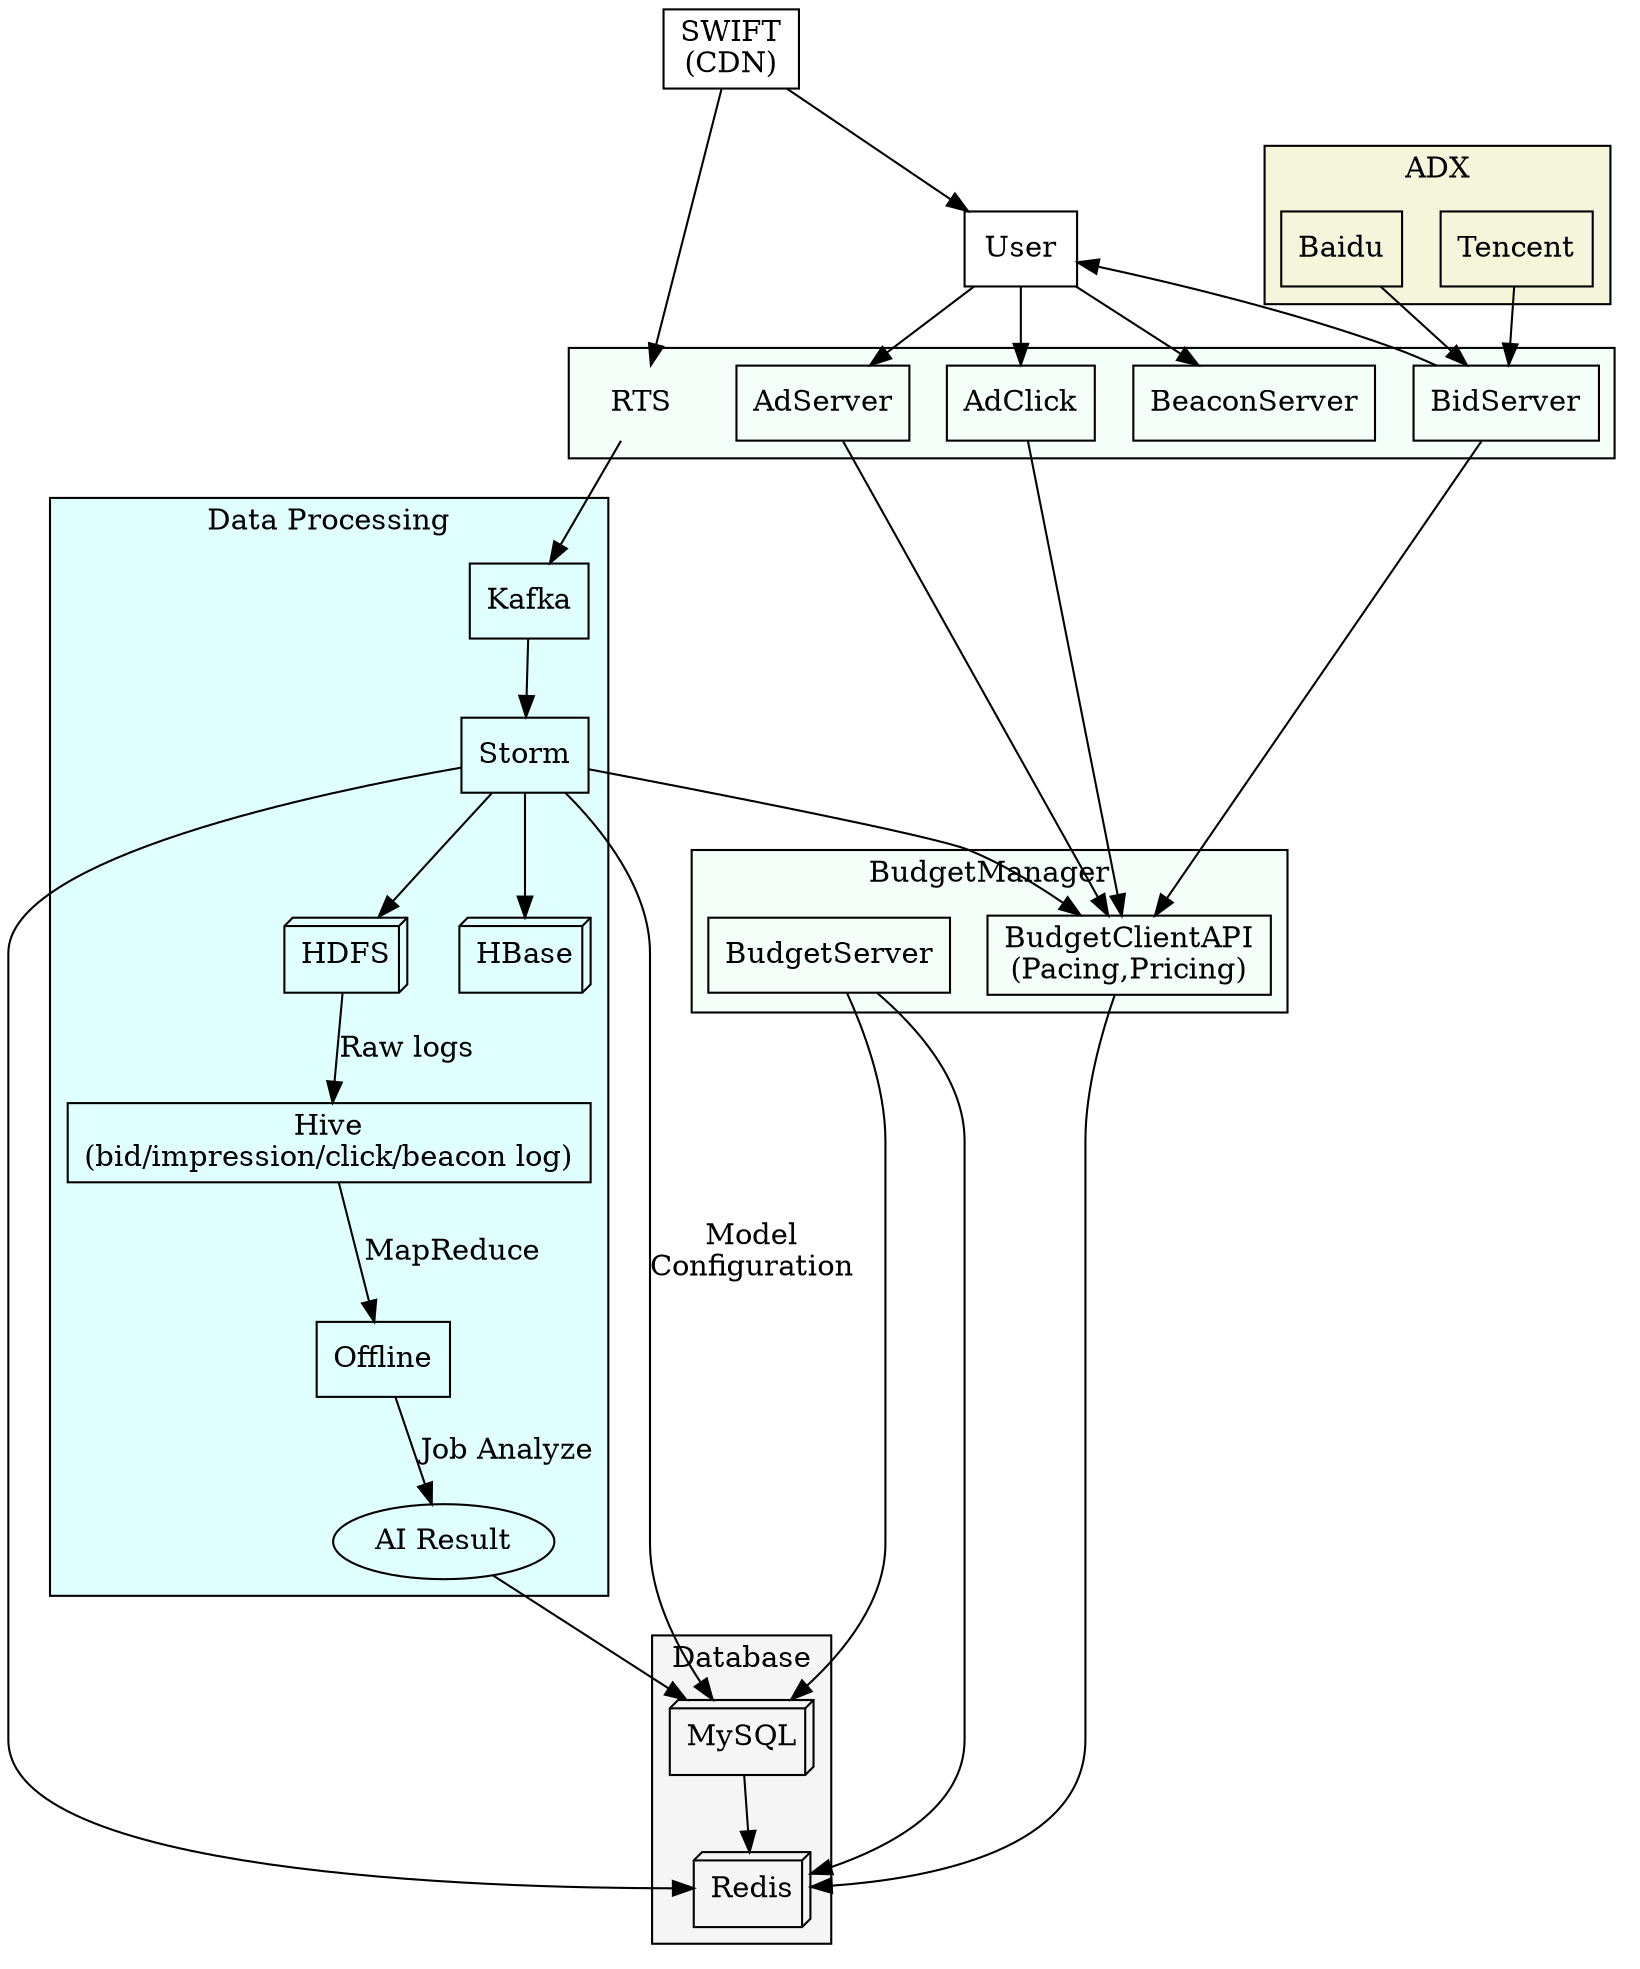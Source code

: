 digraph RTS {
	node [shape="record"];
	edge [style="solid"];
	//layout="neato";
	//edge [style="dashed"];
	//rotate=90;

	subgraph cluster_rts {
		//label="RTS";
		bgcolor="mintcream";

		RTS [shape="plaintext"];
		BeaconServer;
		BidServer;
		AdServer;
		AdClick;
	}

	subgraph cluster_budget {
		bgcolor="mintcream";
		label="BudgetManager";

		BudgetServer;
		BudgetClientAPI [label="BudgetClientAPI\n(Pacing,Pricing)"];
	}

	subgraph cluster_ADX {
		bgcolor="Beige";
		label="ADX";

		Tencent;
		Baidu;
	}

	subgraph cluster_DataHandling {
		label="Data Processing";

		bgcolor="LightCyan";

		Kafka;
		Storm;
		HDFS [shape="box3d"];
		HBase [shape="box3d"];
		Hive [label="Hive\n(bid/impression/click/beacon log)"];
		Offline;
		AI_Result [shape="ellipse", label="AI Result"];
	}

	subgraph cluster_Database {
		label="Database";
		bgcolor="WhiteSmoke";

		MySQL [shape="box3d"];
		Redis [shape="box3d"];
	}

	//RTS [label="{RTS|BidServer|AdServer|AdClick|BeaconServer}"]

	User;
	SWIFT [label="SWIFT\n(CDN)"];

	{Baidu,Tencent}->BidServer;
	BidServer->User;
	User->AdServer,AdClick,BeaconServer;

	RTS->Kafka->Storm->{HDFS,HBase,BudgetClientAPI};
	SWIFT->RTS,User

	HDFS->Hive [label="Raw logs"];
	Hive->Offline [label="MapReduce"];
	
	Offline->AI_Result [label="Job Analyze"];
	AI_Result->MySQL;
	Storm->MySQL [label="Model\nConfiguration"];

	Storm,MySQL->Redis;

	BudgetServer->{Redis,MySQL};
	BudgetClientAPI->Redis;
	BidServer->BudgetClientAPI;

	AdServer,AdClick->BudgetClientAPI;

}
